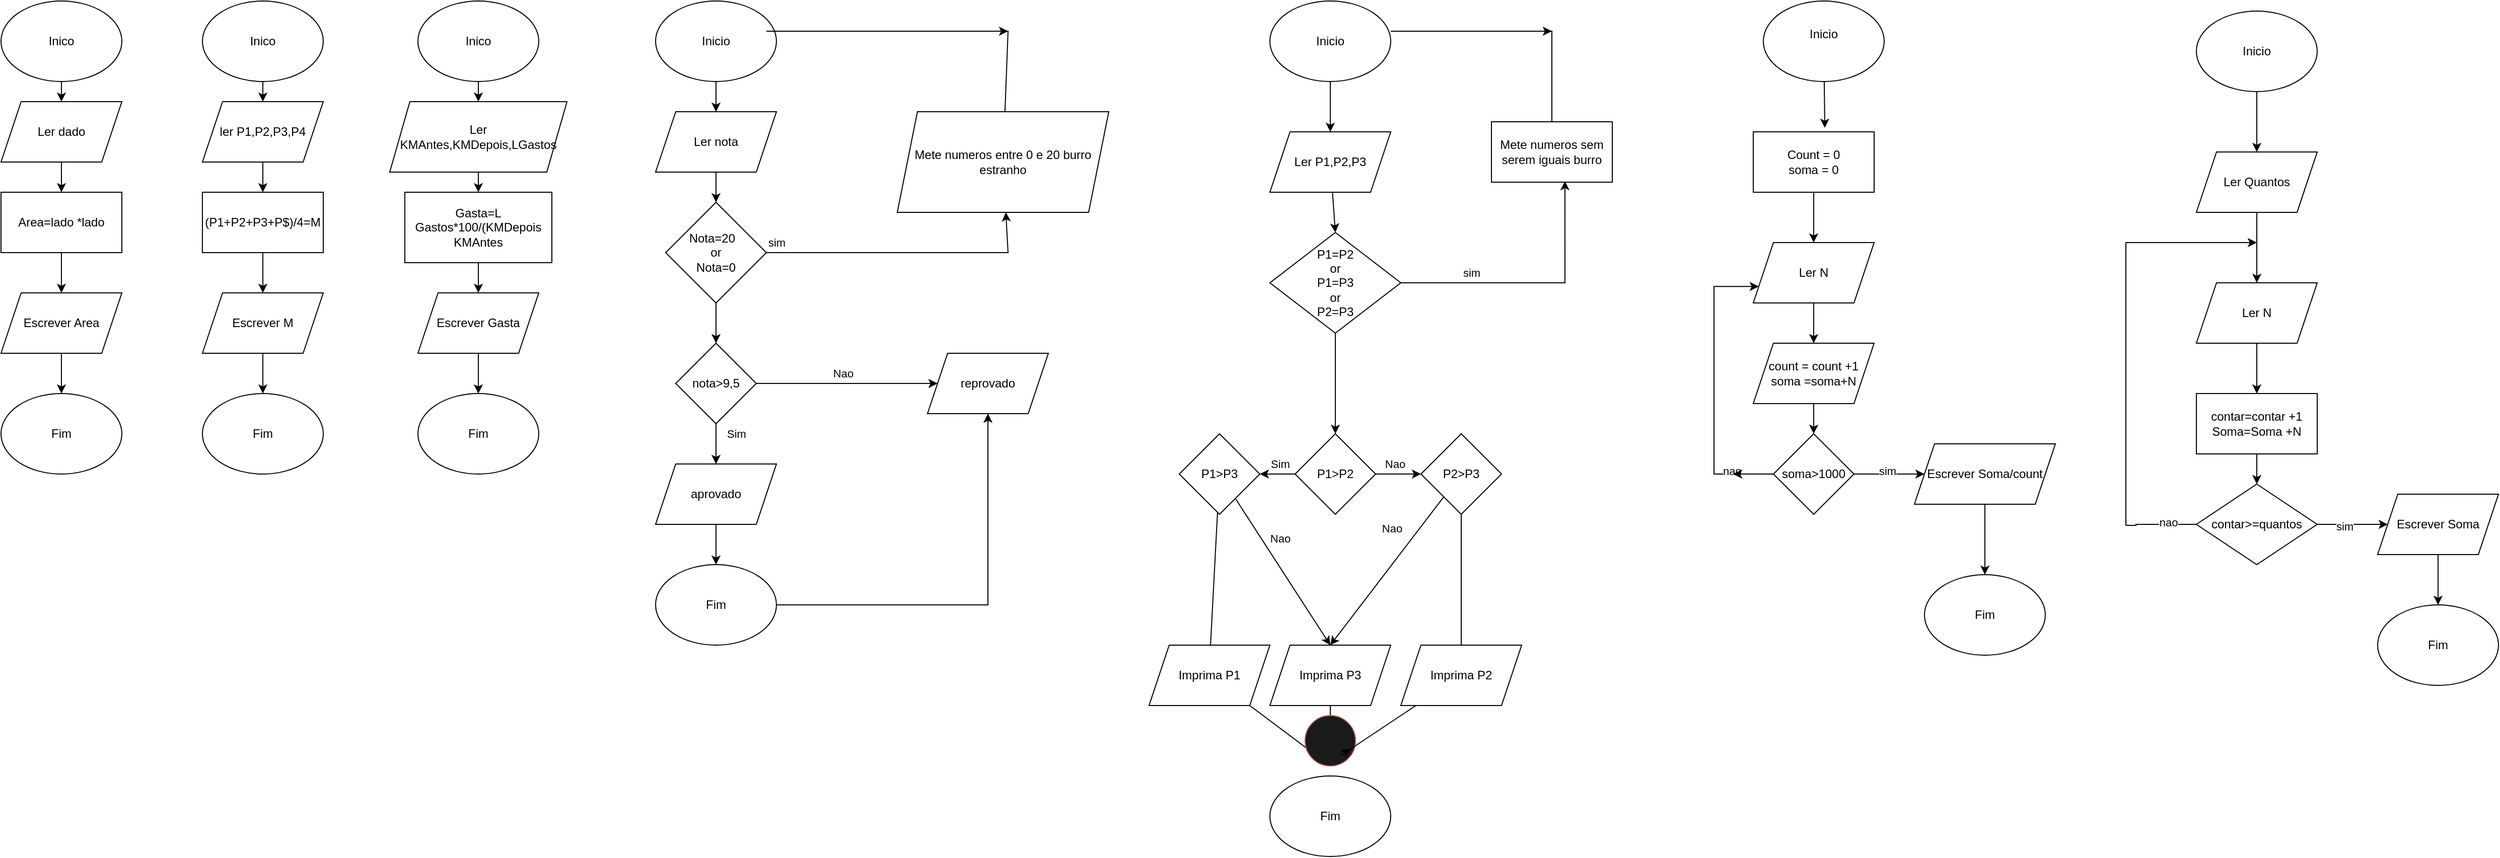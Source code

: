 <mxfile version="24.7.17">
  <diagram name="Página-1" id="lc-kDUkgLfZonsg9K-N3">
    <mxGraphModel dx="1114" dy="638" grid="1" gridSize="10" guides="1" tooltips="1" connect="1" arrows="1" fold="1" page="1" pageScale="1" pageWidth="827" pageHeight="1169" math="0" shadow="0">
      <root>
        <mxCell id="0" />
        <mxCell id="1" parent="0" />
        <mxCell id="MbKp4PFsTTme_0ETobkg-6" style="edgeStyle=none;rounded=0;orthogonalLoop=1;jettySize=auto;html=1;exitX=0.5;exitY=1;exitDx=0;exitDy=0;" parent="1" source="MbKp4PFsTTme_0ETobkg-1" target="MbKp4PFsTTme_0ETobkg-2" edge="1">
          <mxGeometry relative="1" as="geometry" />
        </mxCell>
        <mxCell id="MbKp4PFsTTme_0ETobkg-1" value="Inico" style="ellipse;whiteSpace=wrap;html=1;" parent="1" vertex="1">
          <mxGeometry y="40" width="120" height="80" as="geometry" />
        </mxCell>
        <mxCell id="MbKp4PFsTTme_0ETobkg-7" style="edgeStyle=none;rounded=0;orthogonalLoop=1;jettySize=auto;html=1;exitX=0.5;exitY=1;exitDx=0;exitDy=0;entryX=0.5;entryY=0;entryDx=0;entryDy=0;" parent="1" source="MbKp4PFsTTme_0ETobkg-2" target="MbKp4PFsTTme_0ETobkg-3" edge="1">
          <mxGeometry relative="1" as="geometry" />
        </mxCell>
        <mxCell id="MbKp4PFsTTme_0ETobkg-2" value="Ler dado" style="shape=parallelogram;perimeter=parallelogramPerimeter;whiteSpace=wrap;html=1;fixedSize=1;" parent="1" vertex="1">
          <mxGeometry y="140" width="120" height="60" as="geometry" />
        </mxCell>
        <mxCell id="MbKp4PFsTTme_0ETobkg-8" style="edgeStyle=none;rounded=0;orthogonalLoop=1;jettySize=auto;html=1;exitX=0.5;exitY=1;exitDx=0;exitDy=0;entryX=0.5;entryY=0;entryDx=0;entryDy=0;" parent="1" source="MbKp4PFsTTme_0ETobkg-3" target="MbKp4PFsTTme_0ETobkg-4" edge="1">
          <mxGeometry relative="1" as="geometry" />
        </mxCell>
        <mxCell id="MbKp4PFsTTme_0ETobkg-3" value="Area=lado *lado" style="rounded=0;whiteSpace=wrap;html=1;" parent="1" vertex="1">
          <mxGeometry y="230" width="120" height="60" as="geometry" />
        </mxCell>
        <mxCell id="MbKp4PFsTTme_0ETobkg-9" style="edgeStyle=none;rounded=0;orthogonalLoop=1;jettySize=auto;html=1;exitX=0.5;exitY=1;exitDx=0;exitDy=0;entryX=0.5;entryY=0;entryDx=0;entryDy=0;" parent="1" source="MbKp4PFsTTme_0ETobkg-4" target="MbKp4PFsTTme_0ETobkg-5" edge="1">
          <mxGeometry relative="1" as="geometry" />
        </mxCell>
        <mxCell id="MbKp4PFsTTme_0ETobkg-4" value="Escrever Area" style="shape=parallelogram;perimeter=parallelogramPerimeter;whiteSpace=wrap;html=1;fixedSize=1;" parent="1" vertex="1">
          <mxGeometry y="330" width="120" height="60" as="geometry" />
        </mxCell>
        <mxCell id="MbKp4PFsTTme_0ETobkg-5" value="Fim" style="ellipse;whiteSpace=wrap;html=1;" parent="1" vertex="1">
          <mxGeometry y="430" width="120" height="80" as="geometry" />
        </mxCell>
        <mxCell id="MbKp4PFsTTme_0ETobkg-19" style="edgeStyle=none;rounded=0;orthogonalLoop=1;jettySize=auto;html=1;exitX=0.5;exitY=1;exitDx=0;exitDy=0;" parent="1" source="MbKp4PFsTTme_0ETobkg-20" target="MbKp4PFsTTme_0ETobkg-22" edge="1">
          <mxGeometry relative="1" as="geometry" />
        </mxCell>
        <mxCell id="MbKp4PFsTTme_0ETobkg-20" value="Inico" style="ellipse;whiteSpace=wrap;html=1;" parent="1" vertex="1">
          <mxGeometry x="200" y="40" width="120" height="80" as="geometry" />
        </mxCell>
        <mxCell id="MbKp4PFsTTme_0ETobkg-21" style="edgeStyle=none;rounded=0;orthogonalLoop=1;jettySize=auto;html=1;exitX=0.5;exitY=1;exitDx=0;exitDy=0;entryX=0.5;entryY=0;entryDx=0;entryDy=0;" parent="1" source="MbKp4PFsTTme_0ETobkg-22" target="MbKp4PFsTTme_0ETobkg-24" edge="1">
          <mxGeometry relative="1" as="geometry" />
        </mxCell>
        <mxCell id="MbKp4PFsTTme_0ETobkg-22" value="ler P1,P2,P3,P4" style="shape=parallelogram;perimeter=parallelogramPerimeter;whiteSpace=wrap;html=1;fixedSize=1;" parent="1" vertex="1">
          <mxGeometry x="200" y="140" width="120" height="60" as="geometry" />
        </mxCell>
        <mxCell id="MbKp4PFsTTme_0ETobkg-23" style="edgeStyle=none;rounded=0;orthogonalLoop=1;jettySize=auto;html=1;exitX=0.5;exitY=1;exitDx=0;exitDy=0;entryX=0.5;entryY=0;entryDx=0;entryDy=0;" parent="1" source="MbKp4PFsTTme_0ETobkg-24" target="MbKp4PFsTTme_0ETobkg-26" edge="1">
          <mxGeometry relative="1" as="geometry" />
        </mxCell>
        <mxCell id="MbKp4PFsTTme_0ETobkg-24" value="(P1+P2+P3+P$)/4=M" style="rounded=0;whiteSpace=wrap;html=1;" parent="1" vertex="1">
          <mxGeometry x="200" y="230" width="120" height="60" as="geometry" />
        </mxCell>
        <mxCell id="MbKp4PFsTTme_0ETobkg-25" style="edgeStyle=none;rounded=0;orthogonalLoop=1;jettySize=auto;html=1;exitX=0.5;exitY=1;exitDx=0;exitDy=0;entryX=0.5;entryY=0;entryDx=0;entryDy=0;" parent="1" source="MbKp4PFsTTme_0ETobkg-26" target="MbKp4PFsTTme_0ETobkg-27" edge="1">
          <mxGeometry relative="1" as="geometry" />
        </mxCell>
        <mxCell id="MbKp4PFsTTme_0ETobkg-26" value="Escrever M" style="shape=parallelogram;perimeter=parallelogramPerimeter;whiteSpace=wrap;html=1;fixedSize=1;" parent="1" vertex="1">
          <mxGeometry x="200" y="330" width="120" height="60" as="geometry" />
        </mxCell>
        <mxCell id="MbKp4PFsTTme_0ETobkg-27" value="Fim" style="ellipse;whiteSpace=wrap;html=1;" parent="1" vertex="1">
          <mxGeometry x="200" y="430" width="120" height="80" as="geometry" />
        </mxCell>
        <mxCell id="MbKp4PFsTTme_0ETobkg-28" style="edgeStyle=none;rounded=0;orthogonalLoop=1;jettySize=auto;html=1;exitX=0.5;exitY=1;exitDx=0;exitDy=0;" parent="1" source="MbKp4PFsTTme_0ETobkg-29" target="MbKp4PFsTTme_0ETobkg-31" edge="1">
          <mxGeometry relative="1" as="geometry" />
        </mxCell>
        <mxCell id="MbKp4PFsTTme_0ETobkg-29" value="Inico" style="ellipse;whiteSpace=wrap;html=1;" parent="1" vertex="1">
          <mxGeometry x="414" y="40" width="120" height="80" as="geometry" />
        </mxCell>
        <mxCell id="MbKp4PFsTTme_0ETobkg-30" style="edgeStyle=none;rounded=0;orthogonalLoop=1;jettySize=auto;html=1;exitX=0.5;exitY=1;exitDx=0;exitDy=0;entryX=0.5;entryY=0;entryDx=0;entryDy=0;" parent="1" source="MbKp4PFsTTme_0ETobkg-31" target="MbKp4PFsTTme_0ETobkg-33" edge="1">
          <mxGeometry relative="1" as="geometry" />
        </mxCell>
        <mxCell id="MbKp4PFsTTme_0ETobkg-31" value="Ler KMAntes,KMDepois,LGastos" style="shape=parallelogram;perimeter=parallelogramPerimeter;whiteSpace=wrap;html=1;fixedSize=1;" parent="1" vertex="1">
          <mxGeometry x="386" y="140" width="176" height="70" as="geometry" />
        </mxCell>
        <mxCell id="MbKp4PFsTTme_0ETobkg-32" style="edgeStyle=none;rounded=0;orthogonalLoop=1;jettySize=auto;html=1;exitX=0.5;exitY=1;exitDx=0;exitDy=0;entryX=0.5;entryY=0;entryDx=0;entryDy=0;" parent="1" source="MbKp4PFsTTme_0ETobkg-33" target="MbKp4PFsTTme_0ETobkg-35" edge="1">
          <mxGeometry relative="1" as="geometry" />
        </mxCell>
        <mxCell id="MbKp4PFsTTme_0ETobkg-33" value="Gasta=L Gastos*100/(KMDepois KMAntes" style="rounded=0;whiteSpace=wrap;html=1;" parent="1" vertex="1">
          <mxGeometry x="401" y="230" width="146" height="70" as="geometry" />
        </mxCell>
        <mxCell id="MbKp4PFsTTme_0ETobkg-34" style="edgeStyle=none;rounded=0;orthogonalLoop=1;jettySize=auto;html=1;exitX=0.5;exitY=1;exitDx=0;exitDy=0;entryX=0.5;entryY=0;entryDx=0;entryDy=0;" parent="1" source="MbKp4PFsTTme_0ETobkg-35" target="MbKp4PFsTTme_0ETobkg-36" edge="1">
          <mxGeometry relative="1" as="geometry" />
        </mxCell>
        <mxCell id="MbKp4PFsTTme_0ETobkg-35" value="Escrever Gasta" style="shape=parallelogram;perimeter=parallelogramPerimeter;whiteSpace=wrap;html=1;fixedSize=1;" parent="1" vertex="1">
          <mxGeometry x="414" y="330" width="120" height="60" as="geometry" />
        </mxCell>
        <mxCell id="MbKp4PFsTTme_0ETobkg-36" value="Fim" style="ellipse;whiteSpace=wrap;html=1;" parent="1" vertex="1">
          <mxGeometry x="414" y="430" width="120" height="80" as="geometry" />
        </mxCell>
        <mxCell id="MbKp4PFsTTme_0ETobkg-152" style="edgeStyle=none;rounded=0;orthogonalLoop=1;jettySize=auto;html=1;exitX=0.5;exitY=1;exitDx=0;exitDy=0;entryX=0.5;entryY=0;entryDx=0;entryDy=0;" parent="1" source="MbKp4PFsTTme_0ETobkg-46" target="MbKp4PFsTTme_0ETobkg-47" edge="1">
          <mxGeometry relative="1" as="geometry" />
        </mxCell>
        <mxCell id="MbKp4PFsTTme_0ETobkg-46" value="Inicio" style="ellipse;whiteSpace=wrap;html=1;" parent="1" vertex="1">
          <mxGeometry x="650" y="40" width="120" height="80" as="geometry" />
        </mxCell>
        <mxCell id="MbKp4PFsTTme_0ETobkg-153" style="edgeStyle=none;rounded=0;orthogonalLoop=1;jettySize=auto;html=1;exitX=0.5;exitY=1;exitDx=0;exitDy=0;entryX=0.5;entryY=0;entryDx=0;entryDy=0;" parent="1" source="MbKp4PFsTTme_0ETobkg-47" target="MbKp4PFsTTme_0ETobkg-52" edge="1">
          <mxGeometry relative="1" as="geometry" />
        </mxCell>
        <mxCell id="MbKp4PFsTTme_0ETobkg-47" value="Ler nota" style="shape=parallelogram;perimeter=parallelogramPerimeter;whiteSpace=wrap;html=1;fixedSize=1;" parent="1" vertex="1">
          <mxGeometry x="650" y="150" width="120" height="60" as="geometry" />
        </mxCell>
        <mxCell id="MbKp4PFsTTme_0ETobkg-160" style="edgeStyle=none;rounded=0;orthogonalLoop=1;jettySize=auto;html=1;" parent="1" source="MbKp4PFsTTme_0ETobkg-50" target="MbKp4PFsTTme_0ETobkg-158" edge="1">
          <mxGeometry relative="1" as="geometry" />
        </mxCell>
        <mxCell id="MbKp4PFsTTme_0ETobkg-165" value="Sim" style="edgeLabel;html=1;align=center;verticalAlign=middle;resizable=0;points=[];" parent="MbKp4PFsTTme_0ETobkg-160" vertex="1" connectable="0">
          <mxGeometry x="-0.4" y="1" relative="1" as="geometry">
            <mxPoint x="19" y="-2" as="offset" />
          </mxGeometry>
        </mxCell>
        <mxCell id="MbKp4PFsTTme_0ETobkg-162" style="edgeStyle=none;rounded=0;orthogonalLoop=1;jettySize=auto;html=1;exitX=1;exitY=0.5;exitDx=0;exitDy=0;entryX=0;entryY=0.5;entryDx=0;entryDy=0;" parent="1" source="MbKp4PFsTTme_0ETobkg-50" target="MbKp4PFsTTme_0ETobkg-151" edge="1">
          <mxGeometry relative="1" as="geometry" />
        </mxCell>
        <mxCell id="MbKp4PFsTTme_0ETobkg-164" value="Nao" style="edgeLabel;html=1;align=center;verticalAlign=middle;resizable=0;points=[];" parent="MbKp4PFsTTme_0ETobkg-162" vertex="1" connectable="0">
          <mxGeometry x="-0.044" y="-4" relative="1" as="geometry">
            <mxPoint y="-14" as="offset" />
          </mxGeometry>
        </mxCell>
        <mxCell id="MbKp4PFsTTme_0ETobkg-50" value="nota&amp;gt;9,5" style="rhombus;whiteSpace=wrap;html=1;" parent="1" vertex="1">
          <mxGeometry x="670" y="380" width="80" height="80" as="geometry" />
        </mxCell>
        <mxCell id="MbKp4PFsTTme_0ETobkg-170" style="edgeStyle=none;rounded=0;orthogonalLoop=1;jettySize=auto;html=1;" parent="1" source="MbKp4PFsTTme_0ETobkg-51" edge="1">
          <mxGeometry relative="1" as="geometry">
            <mxPoint x="1000" y="70" as="targetPoint" />
            <Array as="points">
              <mxPoint x="1000" y="70" />
              <mxPoint x="760" y="70" />
            </Array>
          </mxGeometry>
        </mxCell>
        <mxCell id="MbKp4PFsTTme_0ETobkg-51" value="Mete numeros entre 0 e 20 burro estranho" style="shape=parallelogram;perimeter=parallelogramPerimeter;whiteSpace=wrap;html=1;fixedSize=1;" parent="1" vertex="1">
          <mxGeometry x="890" y="150" width="210" height="100" as="geometry" />
        </mxCell>
        <mxCell id="MbKp4PFsTTme_0ETobkg-154" style="edgeStyle=none;rounded=0;orthogonalLoop=1;jettySize=auto;html=1;exitX=0.5;exitY=1;exitDx=0;exitDy=0;" parent="1" source="MbKp4PFsTTme_0ETobkg-52" target="MbKp4PFsTTme_0ETobkg-50" edge="1">
          <mxGeometry relative="1" as="geometry" />
        </mxCell>
        <mxCell id="MbKp4PFsTTme_0ETobkg-155" style="edgeStyle=none;rounded=0;orthogonalLoop=1;jettySize=auto;html=1;exitX=1;exitY=0.5;exitDx=0;exitDy=0;" parent="1" source="MbKp4PFsTTme_0ETobkg-52" target="MbKp4PFsTTme_0ETobkg-51" edge="1">
          <mxGeometry relative="1" as="geometry">
            <Array as="points">
              <mxPoint x="1000" y="290" />
            </Array>
          </mxGeometry>
        </mxCell>
        <mxCell id="MbKp4PFsTTme_0ETobkg-163" value="sim" style="edgeLabel;html=1;align=center;verticalAlign=middle;resizable=0;points=[];" parent="MbKp4PFsTTme_0ETobkg-155" vertex="1" connectable="0">
          <mxGeometry x="-0.457" relative="1" as="geometry">
            <mxPoint x="-66" y="-10" as="offset" />
          </mxGeometry>
        </mxCell>
        <mxCell id="MbKp4PFsTTme_0ETobkg-52" value="Nota=20&lt;span style=&quot;white-space: pre;&quot;&gt;&#x9;&lt;/span&gt;&lt;div&gt;or&lt;/div&gt;&lt;div&gt;Nota=0&lt;/div&gt;" style="rhombus;whiteSpace=wrap;html=1;" parent="1" vertex="1">
          <mxGeometry x="660" y="240" width="100" height="100" as="geometry" />
        </mxCell>
        <mxCell id="MbKp4PFsTTme_0ETobkg-151" value="reprovado" style="shape=parallelogram;perimeter=parallelogramPerimeter;whiteSpace=wrap;html=1;fixedSize=1;" parent="1" vertex="1">
          <mxGeometry x="920" y="390" width="120" height="60" as="geometry" />
        </mxCell>
        <mxCell id="MbKp4PFsTTme_0ETobkg-161" style="edgeStyle=none;rounded=0;orthogonalLoop=1;jettySize=auto;html=1;" parent="1" source="MbKp4PFsTTme_0ETobkg-158" target="MbKp4PFsTTme_0ETobkg-159" edge="1">
          <mxGeometry relative="1" as="geometry" />
        </mxCell>
        <mxCell id="MbKp4PFsTTme_0ETobkg-158" value="aprovado" style="shape=parallelogram;perimeter=parallelogramPerimeter;whiteSpace=wrap;html=1;fixedSize=1;" parent="1" vertex="1">
          <mxGeometry x="650" y="500" width="120" height="60" as="geometry" />
        </mxCell>
        <mxCell id="MbKp4PFsTTme_0ETobkg-168" style="edgeStyle=orthogonalEdgeStyle;rounded=0;orthogonalLoop=1;jettySize=auto;html=1;entryX=0.5;entryY=1;entryDx=0;entryDy=0;" parent="1" source="MbKp4PFsTTme_0ETobkg-159" target="MbKp4PFsTTme_0ETobkg-151" edge="1">
          <mxGeometry relative="1" as="geometry" />
        </mxCell>
        <mxCell id="MbKp4PFsTTme_0ETobkg-159" value="Fim" style="ellipse;whiteSpace=wrap;html=1;" parent="1" vertex="1">
          <mxGeometry x="650" y="600" width="120" height="80" as="geometry" />
        </mxCell>
        <mxCell id="MbKp4PFsTTme_0ETobkg-175" style="edgeStyle=none;rounded=0;orthogonalLoop=1;jettySize=auto;html=1;entryX=0.5;entryY=0;entryDx=0;entryDy=0;" parent="1" source="MbKp4PFsTTme_0ETobkg-171" target="MbKp4PFsTTme_0ETobkg-172" edge="1">
          <mxGeometry relative="1" as="geometry" />
        </mxCell>
        <mxCell id="MbKp4PFsTTme_0ETobkg-171" value="Inicio" style="ellipse;whiteSpace=wrap;html=1;" parent="1" vertex="1">
          <mxGeometry x="1260" y="40" width="120" height="80" as="geometry" />
        </mxCell>
        <mxCell id="MbKp4PFsTTme_0ETobkg-176" style="edgeStyle=none;rounded=0;orthogonalLoop=1;jettySize=auto;html=1;entryX=0.5;entryY=0;entryDx=0;entryDy=0;" parent="1" source="MbKp4PFsTTme_0ETobkg-172" target="MbKp4PFsTTme_0ETobkg-173" edge="1">
          <mxGeometry relative="1" as="geometry" />
        </mxCell>
        <mxCell id="MbKp4PFsTTme_0ETobkg-172" value="Ler P1,P2,P3" style="shape=parallelogram;perimeter=parallelogramPerimeter;whiteSpace=wrap;html=1;fixedSize=1;" parent="1" vertex="1">
          <mxGeometry x="1260" y="170" width="120" height="60" as="geometry" />
        </mxCell>
        <mxCell id="MbKp4PFsTTme_0ETobkg-181" style="edgeStyle=none;rounded=0;orthogonalLoop=1;jettySize=auto;html=1;" parent="1" source="MbKp4PFsTTme_0ETobkg-173" target="MbKp4PFsTTme_0ETobkg-182" edge="1">
          <mxGeometry relative="1" as="geometry">
            <mxPoint x="1325" y="510" as="targetPoint" />
          </mxGeometry>
        </mxCell>
        <mxCell id="MbKp4PFsTTme_0ETobkg-173" value="P1=P2&lt;div&gt;or&lt;br&gt;&lt;div&gt;P1=P3&lt;/div&gt;&lt;div&gt;or&lt;/div&gt;&lt;div&gt;P2=P3&lt;/div&gt;&lt;/div&gt;" style="rhombus;whiteSpace=wrap;html=1;" parent="1" vertex="1">
          <mxGeometry x="1260" y="270" width="130" height="100" as="geometry" />
        </mxCell>
        <mxCell id="MbKp4PFsTTme_0ETobkg-180" style="edgeStyle=none;rounded=0;orthogonalLoop=1;jettySize=auto;html=1;" parent="1" source="MbKp4PFsTTme_0ETobkg-174" edge="1">
          <mxGeometry relative="1" as="geometry">
            <mxPoint x="1540" y="70" as="targetPoint" />
            <Array as="points">
              <mxPoint x="1540" y="70" />
              <mxPoint x="1380" y="70" />
            </Array>
          </mxGeometry>
        </mxCell>
        <mxCell id="MbKp4PFsTTme_0ETobkg-174" value="Mete numeros sem serem iguais burro" style="rounded=0;whiteSpace=wrap;html=1;" parent="1" vertex="1">
          <mxGeometry x="1480" y="160" width="120" height="60" as="geometry" />
        </mxCell>
        <mxCell id="MbKp4PFsTTme_0ETobkg-178" style="edgeStyle=orthogonalEdgeStyle;rounded=0;orthogonalLoop=1;jettySize=auto;html=1;entryX=0.608;entryY=0.983;entryDx=0;entryDy=0;entryPerimeter=0;" parent="1" source="MbKp4PFsTTme_0ETobkg-173" target="MbKp4PFsTTme_0ETobkg-174" edge="1">
          <mxGeometry relative="1" as="geometry" />
        </mxCell>
        <mxCell id="MbKp4PFsTTme_0ETobkg-179" value="sim" style="edgeLabel;html=1;align=center;verticalAlign=middle;resizable=0;points=[];" parent="MbKp4PFsTTme_0ETobkg-178" vertex="1" connectable="0">
          <mxGeometry x="-0.47" y="-4" relative="1" as="geometry">
            <mxPoint y="-14" as="offset" />
          </mxGeometry>
        </mxCell>
        <mxCell id="MbKp4PFsTTme_0ETobkg-185" style="edgeStyle=none;rounded=0;orthogonalLoop=1;jettySize=auto;html=1;entryX=1;entryY=0.5;entryDx=0;entryDy=0;" parent="1" source="MbKp4PFsTTme_0ETobkg-182" target="MbKp4PFsTTme_0ETobkg-183" edge="1">
          <mxGeometry relative="1" as="geometry" />
        </mxCell>
        <mxCell id="MbKp4PFsTTme_0ETobkg-201" value="Sim" style="edgeLabel;html=1;align=center;verticalAlign=middle;resizable=0;points=[];" parent="MbKp4PFsTTme_0ETobkg-185" vertex="1" connectable="0">
          <mxGeometry x="0.086" y="-3" relative="1" as="geometry">
            <mxPoint x="4" y="-7" as="offset" />
          </mxGeometry>
        </mxCell>
        <mxCell id="MbKp4PFsTTme_0ETobkg-186" style="edgeStyle=none;rounded=0;orthogonalLoop=1;jettySize=auto;html=1;" parent="1" source="MbKp4PFsTTme_0ETobkg-182" target="MbKp4PFsTTme_0ETobkg-184" edge="1">
          <mxGeometry relative="1" as="geometry" />
        </mxCell>
        <mxCell id="MbKp4PFsTTme_0ETobkg-200" value="Nao" style="edgeLabel;html=1;align=center;verticalAlign=middle;resizable=0;points=[];" parent="MbKp4PFsTTme_0ETobkg-186" vertex="1" connectable="0">
          <mxGeometry x="-0.156" y="2" relative="1" as="geometry">
            <mxPoint y="-8" as="offset" />
          </mxGeometry>
        </mxCell>
        <mxCell id="MbKp4PFsTTme_0ETobkg-182" value="P1&amp;gt;P2" style="rhombus;whiteSpace=wrap;html=1;" parent="1" vertex="1">
          <mxGeometry x="1285" y="470" width="80" height="80" as="geometry" />
        </mxCell>
        <mxCell id="MbKp4PFsTTme_0ETobkg-187" style="edgeStyle=none;rounded=0;orthogonalLoop=1;jettySize=auto;html=1;" parent="1" source="MbKp4PFsTTme_0ETobkg-183" target="MbKp4PFsTTme_0ETobkg-190" edge="1">
          <mxGeometry relative="1" as="geometry">
            <mxPoint x="1210" y="670" as="targetPoint" />
            <Array as="points">
              <mxPoint x="1200" y="700" />
            </Array>
          </mxGeometry>
        </mxCell>
        <mxCell id="MbKp4PFsTTme_0ETobkg-211" style="edgeStyle=none;rounded=0;orthogonalLoop=1;jettySize=auto;html=1;entryX=0.5;entryY=0;entryDx=0;entryDy=0;" parent="1" source="MbKp4PFsTTme_0ETobkg-183" target="MbKp4PFsTTme_0ETobkg-191" edge="1">
          <mxGeometry relative="1" as="geometry" />
        </mxCell>
        <mxCell id="MbKp4PFsTTme_0ETobkg-214" value="Nao" style="edgeLabel;html=1;align=center;verticalAlign=middle;resizable=0;points=[];" parent="MbKp4PFsTTme_0ETobkg-211" vertex="1" connectable="0">
          <mxGeometry x="-0.251" relative="1" as="geometry">
            <mxPoint x="9" y="-15" as="offset" />
          </mxGeometry>
        </mxCell>
        <mxCell id="MbKp4PFsTTme_0ETobkg-183" value="P1&amp;gt;P3" style="rhombus;whiteSpace=wrap;html=1;" parent="1" vertex="1">
          <mxGeometry x="1170" y="470" width="80" height="80" as="geometry" />
        </mxCell>
        <mxCell id="MbKp4PFsTTme_0ETobkg-188" style="edgeStyle=none;rounded=0;orthogonalLoop=1;jettySize=auto;html=1;" parent="1" source="MbKp4PFsTTme_0ETobkg-184" target="MbKp4PFsTTme_0ETobkg-189" edge="1">
          <mxGeometry relative="1" as="geometry">
            <mxPoint x="1450" y="660" as="targetPoint" />
            <Array as="points">
              <mxPoint x="1450" y="700" />
            </Array>
          </mxGeometry>
        </mxCell>
        <mxCell id="MbKp4PFsTTme_0ETobkg-212" style="edgeStyle=none;rounded=0;orthogonalLoop=1;jettySize=auto;html=1;entryX=0.5;entryY=0;entryDx=0;entryDy=0;" parent="1" source="MbKp4PFsTTme_0ETobkg-184" target="MbKp4PFsTTme_0ETobkg-191" edge="1">
          <mxGeometry relative="1" as="geometry" />
        </mxCell>
        <mxCell id="MbKp4PFsTTme_0ETobkg-213" value="Nao" style="edgeLabel;html=1;align=center;verticalAlign=middle;resizable=0;points=[];" parent="MbKp4PFsTTme_0ETobkg-212" vertex="1" connectable="0">
          <mxGeometry x="-0.383" y="1" relative="1" as="geometry">
            <mxPoint x="-18" y="-15" as="offset" />
          </mxGeometry>
        </mxCell>
        <mxCell id="MbKp4PFsTTme_0ETobkg-184" value="P2&amp;gt;P3" style="rhombus;whiteSpace=wrap;html=1;" parent="1" vertex="1">
          <mxGeometry x="1410" y="470" width="80" height="80" as="geometry" />
        </mxCell>
        <mxCell id="MbKp4PFsTTme_0ETobkg-189" value="Imprima P2" style="shape=parallelogram;perimeter=parallelogramPerimeter;whiteSpace=wrap;html=1;fixedSize=1;" parent="1" vertex="1">
          <mxGeometry x="1390" y="680" width="120" height="60" as="geometry" />
        </mxCell>
        <mxCell id="MbKp4PFsTTme_0ETobkg-208" style="edgeStyle=none;rounded=0;orthogonalLoop=1;jettySize=auto;html=1;entryX=0.5;entryY=1;entryDx=0;entryDy=0;" parent="1" source="MbKp4PFsTTme_0ETobkg-190" target="MbKp4PFsTTme_0ETobkg-202" edge="1">
          <mxGeometry relative="1" as="geometry" />
        </mxCell>
        <mxCell id="MbKp4PFsTTme_0ETobkg-190" value="Imprima P1" style="shape=parallelogram;perimeter=parallelogramPerimeter;whiteSpace=wrap;html=1;fixedSize=1;" parent="1" vertex="1">
          <mxGeometry x="1140" y="680" width="120" height="60" as="geometry" />
        </mxCell>
        <mxCell id="MbKp4PFsTTme_0ETobkg-209" style="edgeStyle=none;rounded=0;orthogonalLoop=1;jettySize=auto;html=1;" parent="1" source="MbKp4PFsTTme_0ETobkg-191" target="MbKp4PFsTTme_0ETobkg-202" edge="1">
          <mxGeometry relative="1" as="geometry">
            <Array as="points">
              <mxPoint x="1320" y="770" />
            </Array>
          </mxGeometry>
        </mxCell>
        <mxCell id="MbKp4PFsTTme_0ETobkg-191" value="Imprima P3" style="shape=parallelogram;perimeter=parallelogramPerimeter;whiteSpace=wrap;html=1;fixedSize=1;" parent="1" vertex="1">
          <mxGeometry x="1260" y="680" width="120" height="60" as="geometry" />
        </mxCell>
        <mxCell id="MbKp4PFsTTme_0ETobkg-192" value="Fim" style="ellipse;whiteSpace=wrap;html=1;" parent="1" vertex="1">
          <mxGeometry x="1260" y="810" width="120" height="80" as="geometry" />
        </mxCell>
        <mxCell id="MbKp4PFsTTme_0ETobkg-202" value="" style="ellipse;whiteSpace=wrap;html=1;aspect=fixed;fillColor=#1A1A1A;strokeColor=#b85450;" parent="1" vertex="1">
          <mxGeometry x="1295" y="750" width="50" height="50" as="geometry" />
        </mxCell>
        <mxCell id="MbKp4PFsTTme_0ETobkg-207" style="edgeStyle=none;rounded=0;orthogonalLoop=1;jettySize=auto;html=1;entryX=0.9;entryY=0.66;entryDx=0;entryDy=0;entryPerimeter=0;" parent="1" source="MbKp4PFsTTme_0ETobkg-189" target="MbKp4PFsTTme_0ETobkg-202" edge="1">
          <mxGeometry relative="1" as="geometry">
            <Array as="points">
              <mxPoint x="1330" y="790" />
            </Array>
          </mxGeometry>
        </mxCell>
        <mxCell id="_LkQHLTbjvVbg75JK1jo-1" value="Inicio&lt;div&gt;&lt;br&gt;&lt;/div&gt;" style="ellipse;whiteSpace=wrap;html=1;" parent="1" vertex="1">
          <mxGeometry x="1750" y="40" width="120" height="80" as="geometry" />
        </mxCell>
        <mxCell id="_LkQHLTbjvVbg75JK1jo-9" style="edgeStyle=none;rounded=0;orthogonalLoop=1;jettySize=auto;html=1;entryX=0.5;entryY=0;entryDx=0;entryDy=0;" parent="1" source="_LkQHLTbjvVbg75JK1jo-2" target="_LkQHLTbjvVbg75JK1jo-3" edge="1">
          <mxGeometry relative="1" as="geometry" />
        </mxCell>
        <mxCell id="_LkQHLTbjvVbg75JK1jo-2" value="Count = 0&lt;div&gt;soma = 0&lt;/div&gt;" style="rounded=0;whiteSpace=wrap;html=1;" parent="1" vertex="1">
          <mxGeometry x="1740" y="170" width="120" height="60" as="geometry" />
        </mxCell>
        <mxCell id="_LkQHLTbjvVbg75JK1jo-10" style="edgeStyle=none;rounded=0;orthogonalLoop=1;jettySize=auto;html=1;entryX=0.5;entryY=0;entryDx=0;entryDy=0;" parent="1" source="_LkQHLTbjvVbg75JK1jo-3" target="_LkQHLTbjvVbg75JK1jo-4" edge="1">
          <mxGeometry relative="1" as="geometry" />
        </mxCell>
        <mxCell id="_LkQHLTbjvVbg75JK1jo-3" value="Ler N" style="shape=parallelogram;perimeter=parallelogramPerimeter;whiteSpace=wrap;html=1;fixedSize=1;" parent="1" vertex="1">
          <mxGeometry x="1740" y="280" width="120" height="60" as="geometry" />
        </mxCell>
        <mxCell id="_LkQHLTbjvVbg75JK1jo-11" style="edgeStyle=none;rounded=0;orthogonalLoop=1;jettySize=auto;html=1;" parent="1" source="_LkQHLTbjvVbg75JK1jo-4" target="_LkQHLTbjvVbg75JK1jo-5" edge="1">
          <mxGeometry relative="1" as="geometry" />
        </mxCell>
        <mxCell id="_LkQHLTbjvVbg75JK1jo-4" value="count = count +1&lt;div&gt;soma =soma+N&lt;/div&gt;" style="shape=parallelogram;perimeter=parallelogramPerimeter;whiteSpace=wrap;html=1;fixedSize=1;" parent="1" vertex="1">
          <mxGeometry x="1740" y="380" width="120" height="60" as="geometry" />
        </mxCell>
        <mxCell id="_LkQHLTbjvVbg75JK1jo-12" style="edgeStyle=none;rounded=0;orthogonalLoop=1;jettySize=auto;html=1;entryX=0;entryY=0.5;entryDx=0;entryDy=0;" parent="1" source="_LkQHLTbjvVbg75JK1jo-5" target="_LkQHLTbjvVbg75JK1jo-6" edge="1">
          <mxGeometry relative="1" as="geometry" />
        </mxCell>
        <mxCell id="_LkQHLTbjvVbg75JK1jo-19" value="sim" style="edgeLabel;html=1;align=center;verticalAlign=middle;resizable=0;points=[];" parent="_LkQHLTbjvVbg75JK1jo-12" vertex="1" connectable="0">
          <mxGeometry x="-0.057" y="3" relative="1" as="geometry">
            <mxPoint as="offset" />
          </mxGeometry>
        </mxCell>
        <mxCell id="_LkQHLTbjvVbg75JK1jo-21" style="edgeStyle=orthogonalEdgeStyle;rounded=0;orthogonalLoop=1;jettySize=auto;html=1;elbow=vertical;entryX=0;entryY=0.75;entryDx=0;entryDy=0;" parent="1" source="_LkQHLTbjvVbg75JK1jo-5" target="_LkQHLTbjvVbg75JK1jo-3" edge="1">
          <mxGeometry relative="1" as="geometry">
            <mxPoint x="1700" y="320" as="targetPoint" />
            <Array as="points">
              <mxPoint x="1701" y="510" />
              <mxPoint x="1701" y="324" />
            </Array>
          </mxGeometry>
        </mxCell>
        <mxCell id="_LkQHLTbjvVbg75JK1jo-24" value="nao&lt;span style=&quot;white-space: pre;&quot;&gt;&#x9;&#x9;&lt;/span&gt;" style="edgeLabel;html=1;align=center;verticalAlign=middle;resizable=0;points=[];" parent="_LkQHLTbjvVbg75JK1jo-21" vertex="1" connectable="0">
          <mxGeometry x="-0.821" y="-3" relative="1" as="geometry">
            <mxPoint as="offset" />
          </mxGeometry>
        </mxCell>
        <mxCell id="_LkQHLTbjvVbg75JK1jo-25" style="edgeStyle=orthogonalEdgeStyle;rounded=0;orthogonalLoop=1;jettySize=auto;html=1;exitX=0;exitY=0.5;exitDx=0;exitDy=0;elbow=vertical;" parent="1" source="_LkQHLTbjvVbg75JK1jo-5" edge="1">
          <mxGeometry relative="1" as="geometry">
            <mxPoint x="1720" y="510" as="targetPoint" />
          </mxGeometry>
        </mxCell>
        <mxCell id="_LkQHLTbjvVbg75JK1jo-5" value="soma&amp;gt;1000" style="rhombus;whiteSpace=wrap;html=1;" parent="1" vertex="1">
          <mxGeometry x="1760" y="470" width="80" height="80" as="geometry" />
        </mxCell>
        <mxCell id="_LkQHLTbjvVbg75JK1jo-22" style="edgeStyle=orthogonalEdgeStyle;rounded=0;orthogonalLoop=1;jettySize=auto;html=1;elbow=vertical;" parent="1" source="_LkQHLTbjvVbg75JK1jo-6" edge="1">
          <mxGeometry relative="1" as="geometry">
            <mxPoint x="1970" y="610" as="targetPoint" />
          </mxGeometry>
        </mxCell>
        <mxCell id="_LkQHLTbjvVbg75JK1jo-6" value="Escrever Soma/count" style="shape=parallelogram;perimeter=parallelogramPerimeter;whiteSpace=wrap;html=1;fixedSize=1;" parent="1" vertex="1">
          <mxGeometry x="1900" y="480" width="140" height="60" as="geometry" />
        </mxCell>
        <mxCell id="_LkQHLTbjvVbg75JK1jo-8" style="edgeStyle=none;rounded=0;orthogonalLoop=1;jettySize=auto;html=1;entryX=0.592;entryY=-0.067;entryDx=0;entryDy=0;entryPerimeter=0;" parent="1" source="_LkQHLTbjvVbg75JK1jo-1" target="_LkQHLTbjvVbg75JK1jo-2" edge="1">
          <mxGeometry relative="1" as="geometry" />
        </mxCell>
        <mxCell id="_LkQHLTbjvVbg75JK1jo-23" value="Fim" style="ellipse;whiteSpace=wrap;html=1;" parent="1" vertex="1">
          <mxGeometry x="1910" y="610" width="120" height="80" as="geometry" />
        </mxCell>
        <mxCell id="_LkQHLTbjvVbg75JK1jo-29" style="edgeStyle=none;rounded=0;orthogonalLoop=1;jettySize=auto;html=1;elbow=vertical;" parent="1" source="_LkQHLTbjvVbg75JK1jo-26" edge="1">
          <mxGeometry relative="1" as="geometry">
            <mxPoint x="2240" y="190" as="targetPoint" />
          </mxGeometry>
        </mxCell>
        <mxCell id="_LkQHLTbjvVbg75JK1jo-26" value="Inicio" style="ellipse;whiteSpace=wrap;html=1;" parent="1" vertex="1">
          <mxGeometry x="2180" y="50" width="120" height="80" as="geometry" />
        </mxCell>
        <mxCell id="_LkQHLTbjvVbg75JK1jo-37" value="Fim" style="ellipse;whiteSpace=wrap;html=1;" parent="1" vertex="1">
          <mxGeometry x="2360" y="640" width="120" height="80" as="geometry" />
        </mxCell>
        <mxCell id="jf1iec4ZOCnbCBAO7Nlz-18" value="" style="edgeStyle=orthogonalEdgeStyle;rounded=0;orthogonalLoop=1;jettySize=auto;html=1;" edge="1" parent="1" source="jf1iec4ZOCnbCBAO7Nlz-4" target="jf1iec4ZOCnbCBAO7Nlz-5">
          <mxGeometry relative="1" as="geometry" />
        </mxCell>
        <mxCell id="jf1iec4ZOCnbCBAO7Nlz-4" value="Ler Quantos" style="shape=parallelogram;perimeter=parallelogramPerimeter;whiteSpace=wrap;html=1;fixedSize=1;" vertex="1" parent="1">
          <mxGeometry x="2180" y="190" width="120" height="60" as="geometry" />
        </mxCell>
        <mxCell id="jf1iec4ZOCnbCBAO7Nlz-19" value="" style="edgeStyle=orthogonalEdgeStyle;rounded=0;orthogonalLoop=1;jettySize=auto;html=1;" edge="1" parent="1" source="jf1iec4ZOCnbCBAO7Nlz-5" target="jf1iec4ZOCnbCBAO7Nlz-6">
          <mxGeometry relative="1" as="geometry" />
        </mxCell>
        <mxCell id="jf1iec4ZOCnbCBAO7Nlz-5" value="Ler N" style="shape=parallelogram;perimeter=parallelogramPerimeter;whiteSpace=wrap;html=1;fixedSize=1;" vertex="1" parent="1">
          <mxGeometry x="2180" y="320" width="120" height="60" as="geometry" />
        </mxCell>
        <mxCell id="jf1iec4ZOCnbCBAO7Nlz-20" value="" style="edgeStyle=orthogonalEdgeStyle;rounded=0;orthogonalLoop=1;jettySize=auto;html=1;" edge="1" parent="1" source="jf1iec4ZOCnbCBAO7Nlz-6" target="jf1iec4ZOCnbCBAO7Nlz-13">
          <mxGeometry relative="1" as="geometry" />
        </mxCell>
        <mxCell id="jf1iec4ZOCnbCBAO7Nlz-6" value="contar=contar +1&lt;div&gt;Soma=Soma +N&lt;/div&gt;" style="rounded=0;whiteSpace=wrap;html=1;" vertex="1" parent="1">
          <mxGeometry x="2180" y="430" width="120" height="60" as="geometry" />
        </mxCell>
        <mxCell id="jf1iec4ZOCnbCBAO7Nlz-16" style="edgeStyle=orthogonalEdgeStyle;rounded=0;orthogonalLoop=1;jettySize=auto;html=1;" edge="1" parent="1" source="jf1iec4ZOCnbCBAO7Nlz-13">
          <mxGeometry relative="1" as="geometry">
            <mxPoint x="2240" y="280" as="targetPoint" />
            <Array as="points">
              <mxPoint x="2120" y="560" />
              <mxPoint x="2120" y="561" />
              <mxPoint x="2110" y="561" />
            </Array>
          </mxGeometry>
        </mxCell>
        <mxCell id="jf1iec4ZOCnbCBAO7Nlz-26" value="nao" style="edgeLabel;html=1;align=center;verticalAlign=middle;resizable=0;points=[];" vertex="1" connectable="0" parent="jf1iec4ZOCnbCBAO7Nlz-16">
          <mxGeometry x="-0.884" y="-2" relative="1" as="geometry">
            <mxPoint as="offset" />
          </mxGeometry>
        </mxCell>
        <mxCell id="jf1iec4ZOCnbCBAO7Nlz-22" style="edgeStyle=orthogonalEdgeStyle;rounded=0;orthogonalLoop=1;jettySize=auto;html=1;" edge="1" parent="1" source="jf1iec4ZOCnbCBAO7Nlz-13" target="jf1iec4ZOCnbCBAO7Nlz-23">
          <mxGeometry relative="1" as="geometry">
            <mxPoint x="2420" y="560" as="targetPoint" />
          </mxGeometry>
        </mxCell>
        <mxCell id="jf1iec4ZOCnbCBAO7Nlz-25" value="sim" style="edgeLabel;html=1;align=center;verticalAlign=middle;resizable=0;points=[];" vertex="1" connectable="0" parent="jf1iec4ZOCnbCBAO7Nlz-22">
          <mxGeometry x="-0.229" y="-2" relative="1" as="geometry">
            <mxPoint as="offset" />
          </mxGeometry>
        </mxCell>
        <mxCell id="jf1iec4ZOCnbCBAO7Nlz-13" value="contar&amp;gt;=quantos" style="rhombus;whiteSpace=wrap;html=1;" vertex="1" parent="1">
          <mxGeometry x="2180" y="520" width="120" height="80" as="geometry" />
        </mxCell>
        <mxCell id="jf1iec4ZOCnbCBAO7Nlz-24" value="" style="edgeStyle=orthogonalEdgeStyle;rounded=0;orthogonalLoop=1;jettySize=auto;html=1;" edge="1" parent="1" source="jf1iec4ZOCnbCBAO7Nlz-23" target="_LkQHLTbjvVbg75JK1jo-37">
          <mxGeometry relative="1" as="geometry" />
        </mxCell>
        <mxCell id="jf1iec4ZOCnbCBAO7Nlz-23" value="Escrever Soma" style="shape=parallelogram;perimeter=parallelogramPerimeter;whiteSpace=wrap;html=1;fixedSize=1;" vertex="1" parent="1">
          <mxGeometry x="2360" y="530" width="120" height="60" as="geometry" />
        </mxCell>
      </root>
    </mxGraphModel>
  </diagram>
</mxfile>
